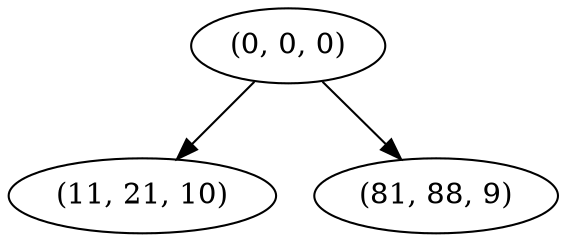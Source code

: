 digraph tree {
    "(0, 0, 0)";
    "(11, 21, 10)";
    "(81, 88, 9)";
    "(0, 0, 0)" -> "(11, 21, 10)";
    "(0, 0, 0)" -> "(81, 88, 9)";
}
